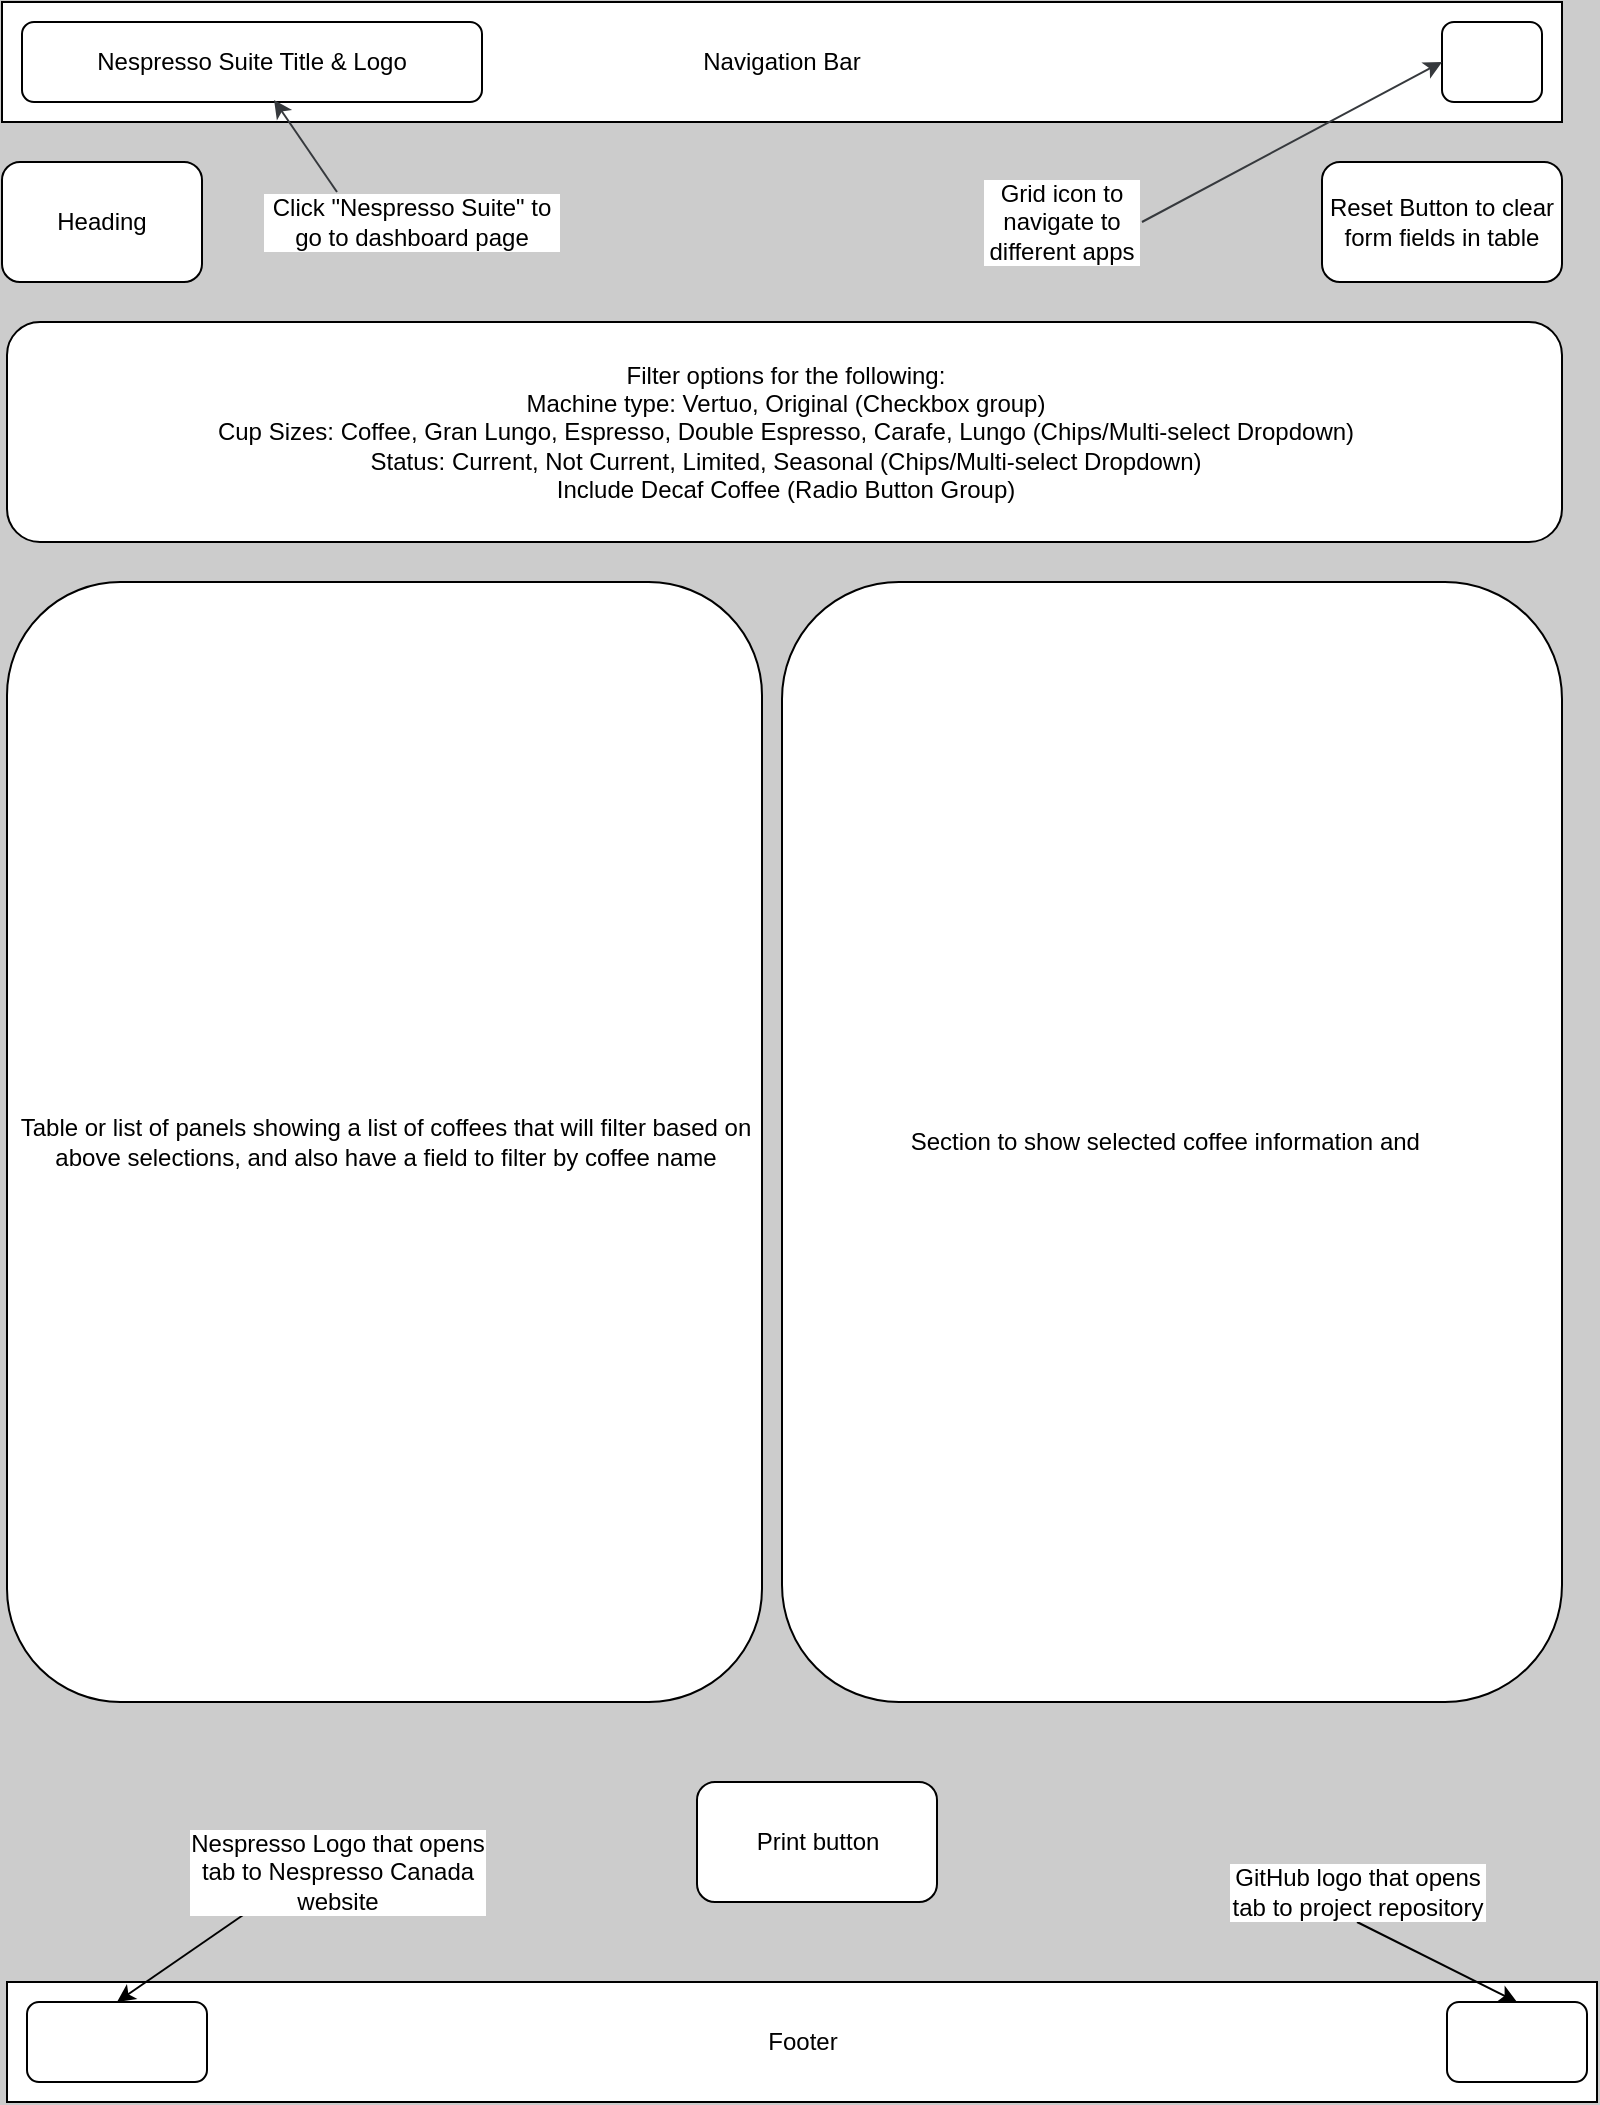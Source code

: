<mxfile>
    <diagram id="RxPv6xupyiPjXx5Fq1Mp" name="Coffee">
        <mxGraphModel dx="1086" dy="779" grid="1" gridSize="10" guides="1" tooltips="1" connect="1" arrows="1" fold="1" page="1" pageScale="1" pageWidth="850" pageHeight="1100" background="#CCCCCC" math="0" shadow="0">
            <root>
                <mxCell id="0"/>
                <mxCell id="1" parent="0"/>
                <mxCell id="2" value="Navigation Bar" style="rounded=0;whiteSpace=wrap;html=1;" parent="1" vertex="1">
                    <mxGeometry x="20" y="20" width="780" height="60" as="geometry"/>
                </mxCell>
                <mxCell id="3" value="Footer" style="rounded=0;whiteSpace=wrap;html=1;" parent="1" vertex="1">
                    <mxGeometry x="22.5" y="1010" width="795" height="60" as="geometry"/>
                </mxCell>
                <mxCell id="rbakoWBd-FfG9HpFcR_M-8" value="" style="rounded=1;whiteSpace=wrap;html=1;" parent="1" vertex="1">
                    <mxGeometry x="740" y="30" width="50" height="40" as="geometry"/>
                </mxCell>
                <mxCell id="rbakoWBd-FfG9HpFcR_M-9" value="Nespresso Suite Title &amp;amp; Logo" style="rounded=1;whiteSpace=wrap;html=1;" parent="1" vertex="1">
                    <mxGeometry x="30" y="30" width="230" height="40" as="geometry"/>
                </mxCell>
                <mxCell id="rbakoWBd-FfG9HpFcR_M-11" style="edgeStyle=none;html=1;exitX=1;exitY=0.5;exitDx=0;exitDy=0;entryX=0;entryY=0.5;entryDx=0;entryDy=0;labelBorderColor=#FFFFFF;textShadow=1;fillColor=#f9f7ed;strokeColor=#36393d;" parent="1" source="rbakoWBd-FfG9HpFcR_M-10" target="rbakoWBd-FfG9HpFcR_M-8" edge="1">
                    <mxGeometry relative="1" as="geometry"/>
                </mxCell>
                <mxCell id="rbakoWBd-FfG9HpFcR_M-10" value="Grid icon to navigate to different apps" style="text;html=1;align=center;verticalAlign=middle;whiteSpace=wrap;rounded=0;labelBackgroundColor=#FFFFFF;" parent="1" vertex="1">
                    <mxGeometry x="510" y="100" width="80" height="60" as="geometry"/>
                </mxCell>
                <mxCell id="rbakoWBd-FfG9HpFcR_M-12" value="Click &quot;Nespresso Suite&quot; to go to dashboard page" style="text;html=1;align=center;verticalAlign=middle;whiteSpace=wrap;rounded=0;labelBackgroundColor=#FFFFFF;" parent="1" vertex="1">
                    <mxGeometry x="150" y="115" width="150" height="30" as="geometry"/>
                </mxCell>
                <mxCell id="rbakoWBd-FfG9HpFcR_M-13" style="edgeStyle=none;html=1;exitX=0.25;exitY=0;exitDx=0;exitDy=0;entryX=0.548;entryY=0.975;entryDx=0;entryDy=0;entryPerimeter=0;labelBorderColor=#FFFFFF;textShadow=1;fillColor=#f9f7ed;strokeColor=#36393d;" parent="1" source="rbakoWBd-FfG9HpFcR_M-12" target="rbakoWBd-FfG9HpFcR_M-9" edge="1">
                    <mxGeometry relative="1" as="geometry"/>
                </mxCell>
                <mxCell id="7" value="" style="rounded=1;whiteSpace=wrap;html=1;" parent="1" vertex="1">
                    <mxGeometry x="32.5" y="1020" width="90" height="40" as="geometry"/>
                </mxCell>
                <mxCell id="8" value="" style="rounded=1;whiteSpace=wrap;html=1;" parent="1" vertex="1">
                    <mxGeometry x="742.5" y="1020" width="70" height="40" as="geometry"/>
                </mxCell>
                <mxCell id="10" style="edgeStyle=none;html=1;exitX=0.25;exitY=1;exitDx=0;exitDy=0;entryX=0.5;entryY=0;entryDx=0;entryDy=0;" parent="1" source="9" target="7" edge="1">
                    <mxGeometry relative="1" as="geometry"/>
                </mxCell>
                <mxCell id="9" value="Nespresso Logo that opens tab to Nespresso Canada website" style="text;html=1;align=center;verticalAlign=middle;whiteSpace=wrap;rounded=0;labelBackgroundColor=#FFFFFF;" parent="1" vertex="1">
                    <mxGeometry x="112.5" y="940" width="150" height="30" as="geometry"/>
                </mxCell>
                <mxCell id="12" style="edgeStyle=none;html=1;exitX=0.5;exitY=1;exitDx=0;exitDy=0;entryX=0.5;entryY=0;entryDx=0;entryDy=0;" parent="1" source="11" target="8" edge="1">
                    <mxGeometry relative="1" as="geometry"/>
                </mxCell>
                <mxCell id="11" value="GitHub logo that opens tab to project repository" style="text;html=1;align=center;verticalAlign=middle;whiteSpace=wrap;rounded=0;labelBackgroundColor=#FFFFFF;" parent="1" vertex="1">
                    <mxGeometry x="632.5" y="950" width="130" height="30" as="geometry"/>
                </mxCell>
                <mxCell id="27" value="Print button" style="rounded=1;whiteSpace=wrap;html=1;" parent="1" vertex="1">
                    <mxGeometry x="367.5" y="910" width="120" height="60" as="geometry"/>
                </mxCell>
                <mxCell id="28" value="Heading" style="rounded=1;whiteSpace=wrap;html=1;" parent="1" vertex="1">
                    <mxGeometry x="20" y="100" width="100" height="60" as="geometry"/>
                </mxCell>
                <mxCell id="29" value="Reset Button to clear form fields in table" style="rounded=1;whiteSpace=wrap;html=1;" parent="1" vertex="1">
                    <mxGeometry x="680" y="100" width="120" height="60" as="geometry"/>
                </mxCell>
                <mxCell id="30" value="Filter options for the following:&lt;div&gt;Machine type: Vertuo, Original (Checkbox group)&lt;/div&gt;&lt;div&gt;Cup Sizes: Coffee, Gran Lungo, Espresso, Double Espresso, Carafe, Lungo (Chips/Multi-select Dropdown)&lt;/div&gt;&lt;div&gt;Status: Current, Not Current, Limited, Seasonal (Chips/Multi-select Dropdown)&lt;/div&gt;&lt;div&gt;Include Decaf Coffee (Radio Button Group)&lt;/div&gt;" style="rounded=1;whiteSpace=wrap;html=1;" vertex="1" parent="1">
                    <mxGeometry x="22.5" y="180" width="777.5" height="110" as="geometry"/>
                </mxCell>
                <mxCell id="34" value="Table or list of panels showing a list of coffees that will filter based on above selections, and also have a field to filter by coffee name" style="rounded=1;whiteSpace=wrap;html=1;" vertex="1" parent="1">
                    <mxGeometry x="22.5" y="310" width="377.5" height="560" as="geometry"/>
                </mxCell>
                <mxCell id="36" value="Section to show selected coffee information and&amp;nbsp;&amp;nbsp;" style="rounded=1;whiteSpace=wrap;html=1;" vertex="1" parent="1">
                    <mxGeometry x="410" y="310" width="390" height="560" as="geometry"/>
                </mxCell>
            </root>
        </mxGraphModel>
    </diagram>
</mxfile>